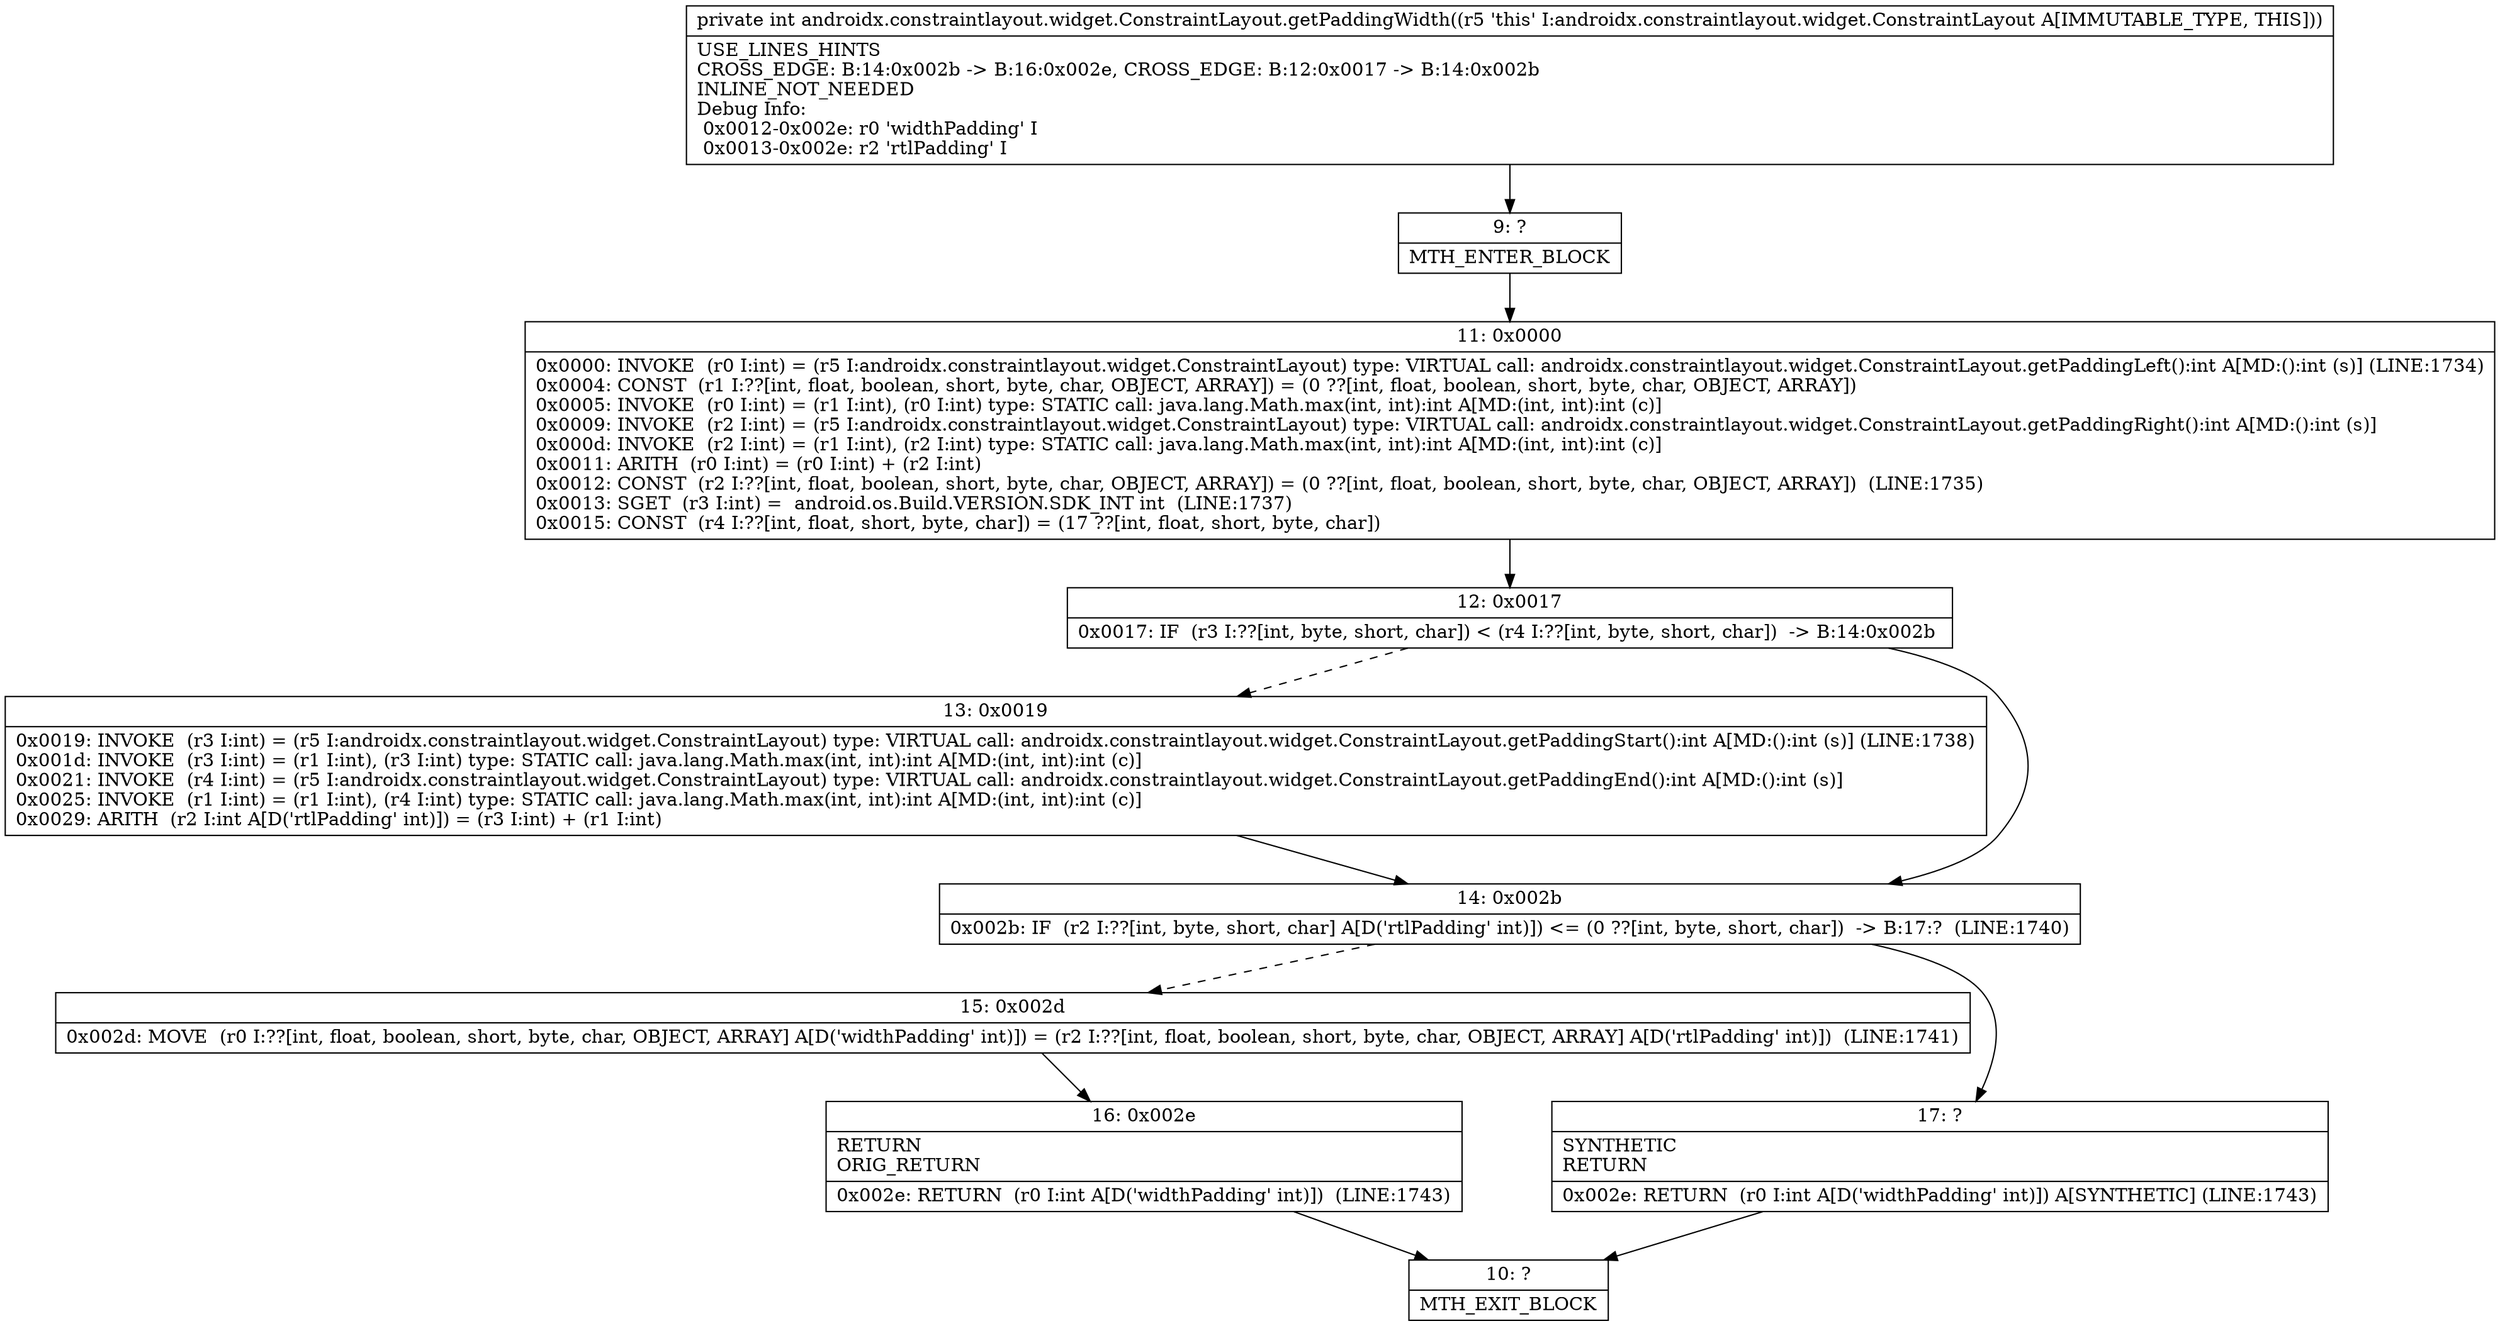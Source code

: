 digraph "CFG forandroidx.constraintlayout.widget.ConstraintLayout.getPaddingWidth()I" {
Node_9 [shape=record,label="{9\:\ ?|MTH_ENTER_BLOCK\l}"];
Node_11 [shape=record,label="{11\:\ 0x0000|0x0000: INVOKE  (r0 I:int) = (r5 I:androidx.constraintlayout.widget.ConstraintLayout) type: VIRTUAL call: androidx.constraintlayout.widget.ConstraintLayout.getPaddingLeft():int A[MD:():int (s)] (LINE:1734)\l0x0004: CONST  (r1 I:??[int, float, boolean, short, byte, char, OBJECT, ARRAY]) = (0 ??[int, float, boolean, short, byte, char, OBJECT, ARRAY]) \l0x0005: INVOKE  (r0 I:int) = (r1 I:int), (r0 I:int) type: STATIC call: java.lang.Math.max(int, int):int A[MD:(int, int):int (c)]\l0x0009: INVOKE  (r2 I:int) = (r5 I:androidx.constraintlayout.widget.ConstraintLayout) type: VIRTUAL call: androidx.constraintlayout.widget.ConstraintLayout.getPaddingRight():int A[MD:():int (s)]\l0x000d: INVOKE  (r2 I:int) = (r1 I:int), (r2 I:int) type: STATIC call: java.lang.Math.max(int, int):int A[MD:(int, int):int (c)]\l0x0011: ARITH  (r0 I:int) = (r0 I:int) + (r2 I:int) \l0x0012: CONST  (r2 I:??[int, float, boolean, short, byte, char, OBJECT, ARRAY]) = (0 ??[int, float, boolean, short, byte, char, OBJECT, ARRAY])  (LINE:1735)\l0x0013: SGET  (r3 I:int) =  android.os.Build.VERSION.SDK_INT int  (LINE:1737)\l0x0015: CONST  (r4 I:??[int, float, short, byte, char]) = (17 ??[int, float, short, byte, char]) \l}"];
Node_12 [shape=record,label="{12\:\ 0x0017|0x0017: IF  (r3 I:??[int, byte, short, char]) \< (r4 I:??[int, byte, short, char])  \-\> B:14:0x002b \l}"];
Node_13 [shape=record,label="{13\:\ 0x0019|0x0019: INVOKE  (r3 I:int) = (r5 I:androidx.constraintlayout.widget.ConstraintLayout) type: VIRTUAL call: androidx.constraintlayout.widget.ConstraintLayout.getPaddingStart():int A[MD:():int (s)] (LINE:1738)\l0x001d: INVOKE  (r3 I:int) = (r1 I:int), (r3 I:int) type: STATIC call: java.lang.Math.max(int, int):int A[MD:(int, int):int (c)]\l0x0021: INVOKE  (r4 I:int) = (r5 I:androidx.constraintlayout.widget.ConstraintLayout) type: VIRTUAL call: androidx.constraintlayout.widget.ConstraintLayout.getPaddingEnd():int A[MD:():int (s)]\l0x0025: INVOKE  (r1 I:int) = (r1 I:int), (r4 I:int) type: STATIC call: java.lang.Math.max(int, int):int A[MD:(int, int):int (c)]\l0x0029: ARITH  (r2 I:int A[D('rtlPadding' int)]) = (r3 I:int) + (r1 I:int) \l}"];
Node_14 [shape=record,label="{14\:\ 0x002b|0x002b: IF  (r2 I:??[int, byte, short, char] A[D('rtlPadding' int)]) \<= (0 ??[int, byte, short, char])  \-\> B:17:?  (LINE:1740)\l}"];
Node_15 [shape=record,label="{15\:\ 0x002d|0x002d: MOVE  (r0 I:??[int, float, boolean, short, byte, char, OBJECT, ARRAY] A[D('widthPadding' int)]) = (r2 I:??[int, float, boolean, short, byte, char, OBJECT, ARRAY] A[D('rtlPadding' int)])  (LINE:1741)\l}"];
Node_16 [shape=record,label="{16\:\ 0x002e|RETURN\lORIG_RETURN\l|0x002e: RETURN  (r0 I:int A[D('widthPadding' int)])  (LINE:1743)\l}"];
Node_10 [shape=record,label="{10\:\ ?|MTH_EXIT_BLOCK\l}"];
Node_17 [shape=record,label="{17\:\ ?|SYNTHETIC\lRETURN\l|0x002e: RETURN  (r0 I:int A[D('widthPadding' int)]) A[SYNTHETIC] (LINE:1743)\l}"];
MethodNode[shape=record,label="{private int androidx.constraintlayout.widget.ConstraintLayout.getPaddingWidth((r5 'this' I:androidx.constraintlayout.widget.ConstraintLayout A[IMMUTABLE_TYPE, THIS]))  | USE_LINES_HINTS\lCROSS_EDGE: B:14:0x002b \-\> B:16:0x002e, CROSS_EDGE: B:12:0x0017 \-\> B:14:0x002b\lINLINE_NOT_NEEDED\lDebug Info:\l  0x0012\-0x002e: r0 'widthPadding' I\l  0x0013\-0x002e: r2 'rtlPadding' I\l}"];
MethodNode -> Node_9;Node_9 -> Node_11;
Node_11 -> Node_12;
Node_12 -> Node_13[style=dashed];
Node_12 -> Node_14;
Node_13 -> Node_14;
Node_14 -> Node_15[style=dashed];
Node_14 -> Node_17;
Node_15 -> Node_16;
Node_16 -> Node_10;
Node_17 -> Node_10;
}

